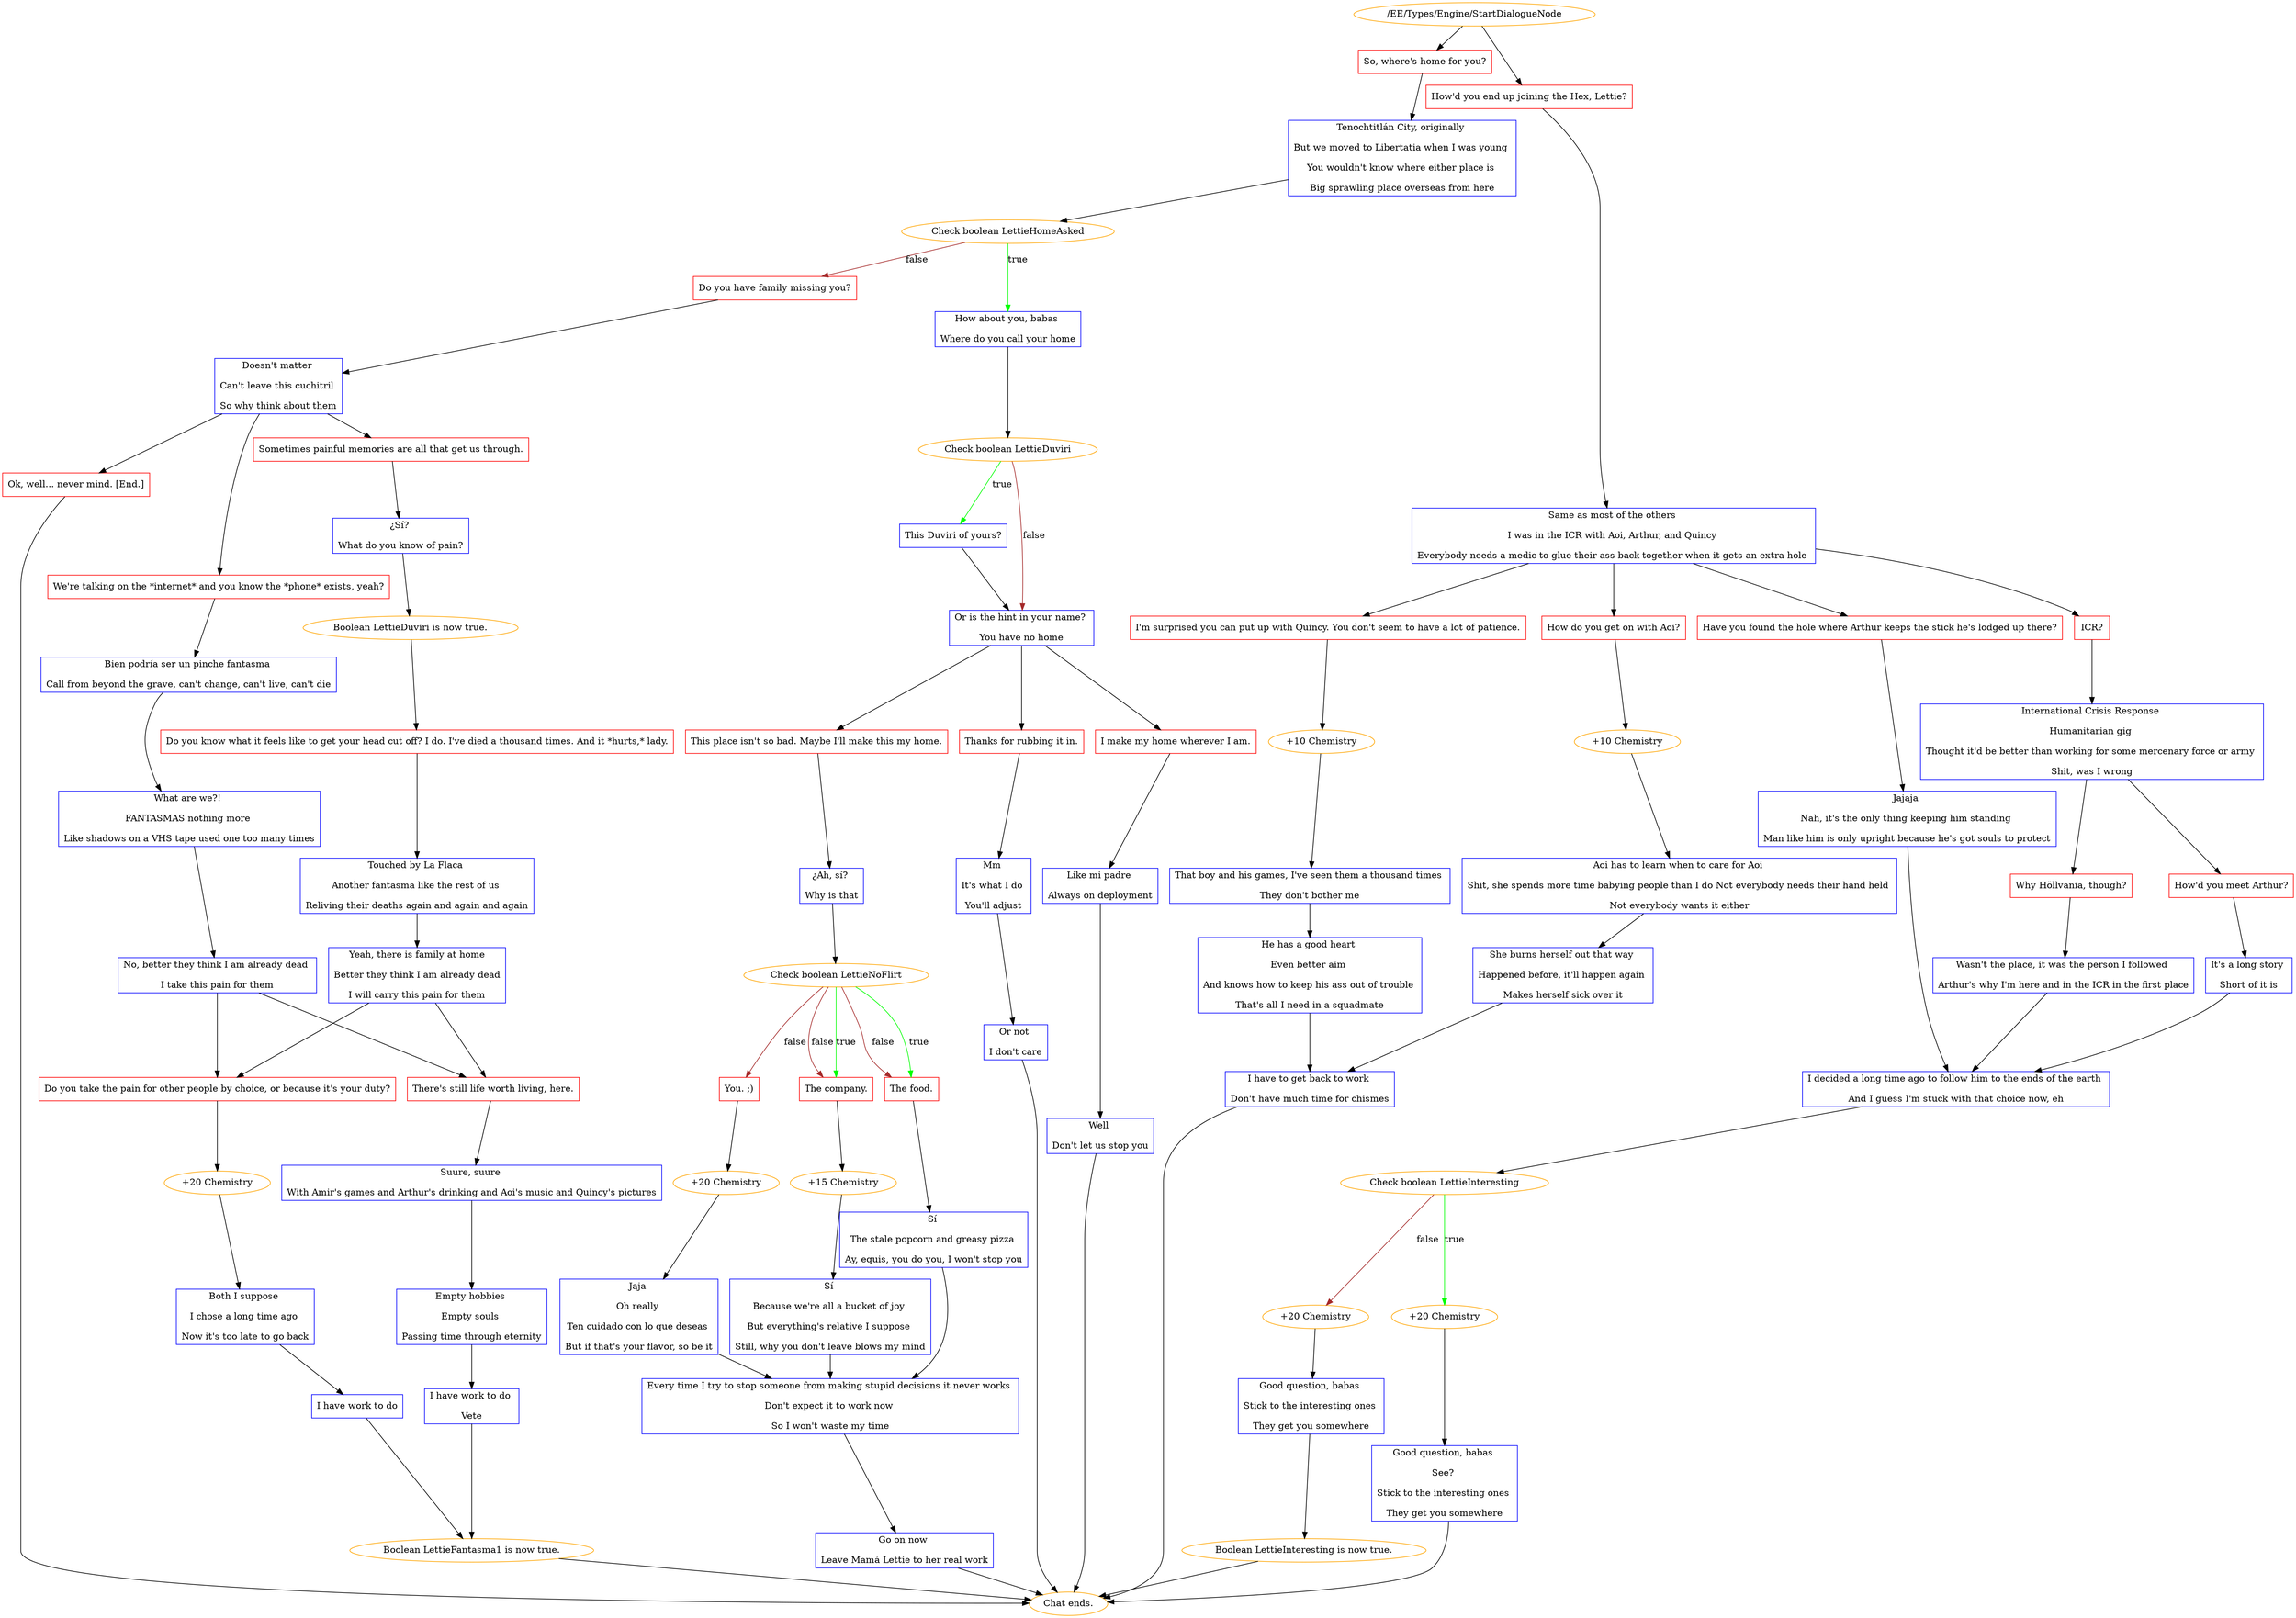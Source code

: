 digraph {
	825 [label="/EE/Types/Engine/StartDialogueNode",color=orange];
		825 -> 826;
		825 -> 827;
	826 [label="So, where's home for you?",shape=box,color=red];
		826 -> 828;
	827 [label="How'd you end up joining the Hex, Lettie?",shape=box,color=red];
		827 -> 829;
	828 [label="Tenochtitlán City, originally 
But we moved to Libertatia when I was young 
You wouldn't know where either place is 
Big sprawling place overseas from here",shape=box,color=blue];
		828 -> 830;
	829 [label="Same as most of the others 
I was in the ICR with Aoi, Arthur, and Quincy 
Everybody needs a medic to glue their ass back together when it gets an extra hole ",shape=box,color=blue];
		829 -> 831;
		829 -> 832;
		829 -> 833;
		829 -> 834;
	830 [label="Check boolean LettieHomeAsked",color=orange];
		830 -> 841 [label=true,color=green];
		830 -> 840 [label=false,color=brown];
	831 [label="How do you get on with Aoi?",shape=box,color=red];
		831 -> 863;
	832 [label="I'm surprised you can put up with Quincy. You don't seem to have a lot of patience.",shape=box,color=red];
		832 -> 2462;
	833 [label="Have you found the hole where Arthur keeps the stick he's lodged up there?",shape=box,color=red];
		833 -> 837;
	834 [label="ICR?",shape=box,color=red];
		834 -> 838;
	841 [label="How about you, babas 
Where do you call your home",shape=box,color=blue];
		841 -> 842;
	840 [label="Do you have family missing you?",shape=box,color=red];
		840 -> 843;
	863 [label="+10 Chemistry",color=orange];
		863 -> 835;
	2462 [label="+10 Chemistry",color=orange];
		2462 -> 836;
	837 [label="Jajaja 
Nah, it's the only thing keeping him standing 
Man like him is only upright because he's got souls to protect",shape=box,color=blue];
		837 -> 865;
	838 [label="International Crisis Response 
Humanitarian gig 
Thought it'd be better than working for some mercenary force or army 
Shit, was I wrong",shape=box,color=blue];
		838 -> 846;
		838 -> 847;
	842 [label="Check boolean LettieDuviri",color=orange];
		842 -> 850 [label=true,color=green];
		842 -> 851 [label=false,color=brown];
	843 [label="Doesn't matter 
Can't leave this cuchitril 
So why think about them",shape=box,color=blue];
		843 -> 853;
		843 -> 854;
		843 -> 855;
	835 [label="Aoi has to learn when to care for Aoi 
Shit, she spends more time babying people than I do Not everybody needs their hand held 
Not everybody wants it either",shape=box,color=blue];
		835 -> 844;
	836 [label="That boy and his games, I've seen them a thousand times 
They don't bother me",shape=box,color=blue];
		836 -> 845;
	865 [label="I decided a long time ago to follow him to the ends of the earth 
And I guess I'm stuck with that choice now, eh",shape=box,color=blue];
		865 -> 881;
	846 [label="How'd you meet Arthur?",shape=box,color=red];
		846 -> 848;
	847 [label="Why Höllvania, though?",shape=box,color=red];
		847 -> 849;
	850 [label="This Duviri of yours?",shape=box,color=blue];
		850 -> 851;
	851 [label="Or is the hint in your name? 
You have no home",shape=box,color=blue];
		851 -> 859;
		851 -> 860;
		851 -> 861;
	853 [label="Sometimes painful memories are all that get us through.",shape=box,color=red];
		853 -> 857;
	854 [label="We're talking on the *internet* and you know the *phone* exists, yeah?",shape=box,color=red];
		854 -> 852;
	855 [label="Ok, well... never mind. [End.]",shape=box,color=red];
		855 -> "Chat ends.";
	844 [label="She burns herself out that way 
Happened before, it'll happen again 
Makes herself sick over it",shape=box,color=blue];
		844 -> 862;
	845 [label="He has a good heart 
Even better aim 
And knows how to keep his ass out of trouble 
That's all I need in a squadmate",shape=box,color=blue];
		845 -> 862;
	881 [label="Check boolean LettieInteresting",color=orange];
		881 -> 885 [label=true,color=green];
		881 -> 2463 [label=false,color=brown];
	848 [label="It's a long story 
Short of it is",shape=box,color=blue];
		848 -> 865;
	849 [label="Wasn't the place, it was the person I followed 
Arthur's why I'm here and in the ICR in the first place",shape=box,color=blue];
		849 -> 865;
	859 [label="This place isn't so bad. Maybe I'll make this my home.",shape=box,color=red];
		859 -> 868;
	860 [label="Thanks for rubbing it in.",shape=box,color=red];
		860 -> 869;
	861 [label="I make my home wherever I am.",shape=box,color=red];
		861 -> 870;
	857 [label="¿Sí? 
What do you know of pain?",shape=box,color=blue];
		857 -> 858;
	852 [label="Bien podría ser un pinche fantasma 
Call from beyond the grave, can't change, can't live, can't die",shape=box,color=blue];
		852 -> 866;
	"Chat ends." [color=orange];
	862 [label="I have to get back to work 
Don't have much time for chismes",shape=box,color=blue];
		862 -> "Chat ends.";
	885 [label="+20 Chemistry",color=orange];
		885 -> 882;
	2463 [label="+20 Chemistry",color=orange];
		2463 -> 883;
	868 [label="¿Ah, sí? 
Why is that",shape=box,color=blue];
		868 -> 873;
	869 [label="Mm 
It's what I do 
You'll adjust",shape=box,color=blue];
		869 -> 877;
	870 [label="Like mi padre 
Always on deployment",shape=box,color=blue];
		870 -> 878;
	858 [label="Boolean LettieDuviri is now true.",color=orange];
		858 -> 871;
	866 [label="What are we?! 
FANTASMAS nothing more 
Like shadows on a VHS tape used one too many times",shape=box,color=blue];
		866 -> 888;
	"Chat ends." [color=orange];
	882 [label="Good question, babas 
See? 
Stick to the interesting ones 
They get you somewhere",shape=box,color=blue];
		882 -> "Chat ends.";
	883 [label="Good question, babas 
Stick to the interesting ones 
They get you somewhere",shape=box,color=blue];
		883 -> 884;
	873 [label="Check boolean LettieNoFlirt",color=orange];
		873 -> 875 [label=true,color=green];
		873 -> 876 [label=true,color=green];
		873 -> 876 [label=false,color=brown];
		873 -> 875 [label=false,color=brown];
		873 -> 874 [label=false,color=brown];
	877 [label="Or not 
I don't care",shape=box,color=blue];
		877 -> "Chat ends.";
	878 [label="Well 
Don't let us stop you",shape=box,color=blue];
		878 -> "Chat ends.";
	871 [label="Do you know what it feels like to get your head cut off? I do. I've died a thousand times. And it *hurts,* lady.",shape=box,color=red];
		871 -> 887;
	888 [label="No, better they think I am already dead 
I take this pain for them",shape=box,color=blue];
		888 -> 890;
		888 -> 891;
	"Chat ends." [color=orange];
	884 [label="Boolean LettieInteresting is now true.",color=orange];
		884 -> "Chat ends.";
	875 [label="The company.",shape=box,color=red];
		875 -> 896;
	876 [label="The food.",shape=box,color=red];
		876 -> 1294;
	874 [label="You. ;)",shape=box,color=red];
		874 -> 895;
	"Chat ends." [color=orange];
	"Chat ends." [color=orange];
	887 [label="Touched by La Flaca 
Another fantasma like the rest of us 
Reliving their deaths again and again and again",shape=box,color=blue];
		887 -> 889;
	890 [label="Do you take the pain for other people by choice, or because it's your duty?",shape=box,color=red];
		890 -> 902;
	891 [label="There's still life worth living, here.",shape=box,color=red];
		891 -> 900;
	896 [label="+15 Chemistry",color=orange];
		896 -> 893;
	1294 [label="Sí 
The stale popcorn and greasy pizza 
Ay, equis, you do you, I won't stop you",shape=box,color=blue];
		1294 -> 894;
	895 [label="+20 Chemistry",color=orange];
		895 -> 892;
	889 [label="Yeah, there is family at home
Better they think I am already dead
I will carry this pain for them",shape=box,color=blue];
		889 -> 890;
		889 -> 891;
	902 [label="+20 Chemistry",color=orange];
		902 -> 899;
	900 [label="Suure, suure 
With Amir's games and Arthur's drinking and Aoi's music and Quincy's pictures",shape=box,color=blue];
		900 -> 901;
	893 [label="Sí 
Because we're all a bucket of joy 
But everything's relative I suppose 
Still, why you don't leave blows my mind",shape=box,color=blue];
		893 -> 894;
	894 [label="Every time I try to stop someone from making stupid decisions it never works 
Don't expect it to work now 
So I won't waste my time",shape=box,color=blue];
		894 -> 897;
	892 [label="Jaja 
Oh really 
Ten cuidado con lo que deseas 
But if that's your flavor, so be it",shape=box,color=blue];
		892 -> 894;
	899 [label="Both I suppose 
I chose a long time ago 
Now it's too late to go back",shape=box,color=blue];
		899 -> 903;
	901 [label="Empty hobbies 
Empty souls 
Passing time through eternity",shape=box,color=blue];
		901 -> 904;
	897 [label="Go on now 
Leave Mamá Lettie to her real work",shape=box,color=blue];
		897 -> "Chat ends.";
	903 [label="I have work to do",shape=box,color=blue];
		903 -> 905;
	904 [label="I have work to do 
Vete",shape=box,color=blue];
		904 -> 905;
	"Chat ends." [color=orange];
	905 [label="Boolean LettieFantasma1 is now true.",color=orange];
		905 -> "Chat ends.";
	"Chat ends." [color=orange];
}